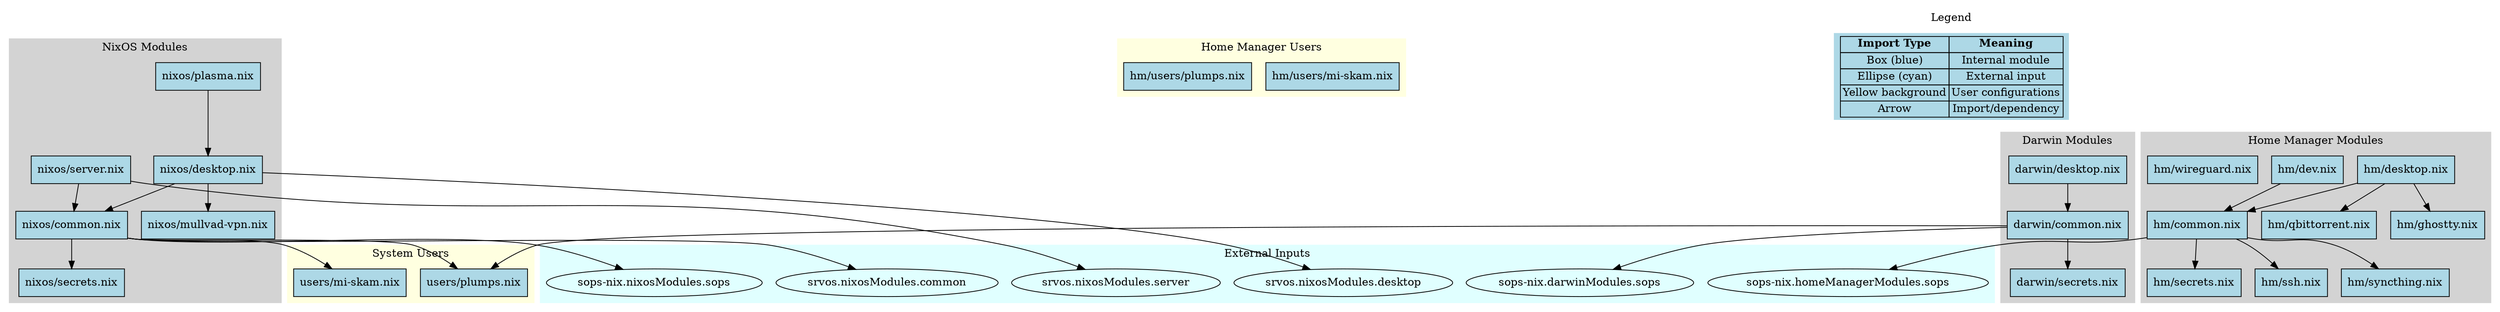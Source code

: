 digraph nix_modules {
  # Graph settings
  rankdir=TB;
  node [shape=box, style=filled, fillcolor=lightblue];

  # NixOS Modules
  subgraph cluster_nixos {
    label="NixOS Modules";
    style=filled;
    color=lightgrey;

    nixos_common [label="nixos/common.nix"];
    nixos_desktop [label="nixos/desktop.nix"];
    nixos_plasma [label="nixos/plasma.nix"];
    nixos_server [label="nixos/server.nix"];
    nixos_secrets [label="nixos/secrets.nix"];
    nixos_mullvad [label="nixos/mullvad-vpn.nix"];
  }

  # Darwin Modules
  subgraph cluster_darwin {
    label="Darwin Modules";
    style=filled;
    color=lightgrey;

    darwin_common [label="darwin/common.nix"];
    darwin_desktop [label="darwin/desktop.nix"];
    darwin_secrets [label="darwin/secrets.nix"];
  }

  # Home Manager Modules
  subgraph cluster_hm {
    label="Home Manager Modules";
    style=filled;
    color=lightgrey;

    hm_common [label="hm/common.nix"];
    hm_desktop [label="hm/desktop.nix"];
    hm_dev [label="hm/dev.nix"];
    hm_ssh [label="hm/ssh.nix"];
    hm_syncthing [label="hm/syncthing.nix"];
    hm_secrets [label="hm/secrets.nix"];
    hm_wireguard [label="hm/wireguard.nix"];
    hm_qbittorrent [label="hm/qbittorrent.nix"];
    hm_ghostty [label="hm/ghostty.nix"];
  }

  # Home Manager User Configs
  subgraph cluster_hm_users {
    label="Home Manager Users";
    style=filled;
    color=lightyellow;

    hm_user_mi_skam [label="hm/users/mi-skam.nix"];
    hm_user_plumps [label="hm/users/plumps.nix"];
  }

  # System User Configs
  subgraph cluster_users {
    label="System Users";
    style=filled;
    color=lightyellow;

    user_mi_skam [label="users/mi-skam.nix"];
    user_plumps [label="users/plumps.nix"];
  }

  # External Modules
  subgraph cluster_external {
    label="External Inputs";
    style=filled;
    color=lightcyan;
    node [shape=ellipse, fillcolor=lightcyan];

    srvos_common [label="srvos.nixosModules.common"];
    srvos_desktop [label="srvos.nixosModules.desktop"];
    srvos_server [label="srvos.nixosModules.server"];
    sops_nix_nixos [label="sops-nix.nixosModules.sops"];
    sops_nix_darwin [label="sops-nix.darwinModules.sops"];
    sops_nix_hm [label="sops-nix.homeManagerModules.sops"];
  }

  # NixOS Dependencies
  nixos_common -> srvos_common;
  nixos_common -> sops_nix_nixos;
  nixos_common -> nixos_secrets;
  nixos_common -> user_mi_skam;
  nixos_common -> user_plumps;

  nixos_desktop -> srvos_desktop;
  nixos_desktop -> nixos_common;
  nixos_desktop -> nixos_mullvad;

  nixos_plasma -> nixos_desktop;

  nixos_server -> srvos_server;
  nixos_server -> nixos_common;

  # Darwin Dependencies
  darwin_common -> sops_nix_darwin;
  darwin_common -> darwin_secrets;
  darwin_common -> user_plumps;

  darwin_desktop -> darwin_common;

  # Home Manager Dependencies
  hm_common -> sops_nix_hm;
  hm_common -> hm_syncthing;
  hm_common -> hm_ssh;
  hm_common -> hm_secrets;

  hm_desktop -> hm_common;
  hm_desktop -> hm_qbittorrent;
  hm_desktop -> hm_ghostty;

  hm_dev -> hm_common;

  # Legend
  subgraph cluster_legend {
    label="Legend";
    style=filled;
    color=white;
    node [shape=plaintext];

    legend [label=<
      <table border="0" cellborder="1" cellspacing="0">
        <tr><td><b>Import Type</b></td><td><b>Meaning</b></td></tr>
        <tr><td>Box (blue)</td><td>Internal module</td></tr>
        <tr><td>Ellipse (cyan)</td><td>External input</td></tr>
        <tr><td>Yellow background</td><td>User configurations</td></tr>
        <tr><td>Arrow</td><td>Import/dependency</td></tr>
      </table>
    >];
  }
}
